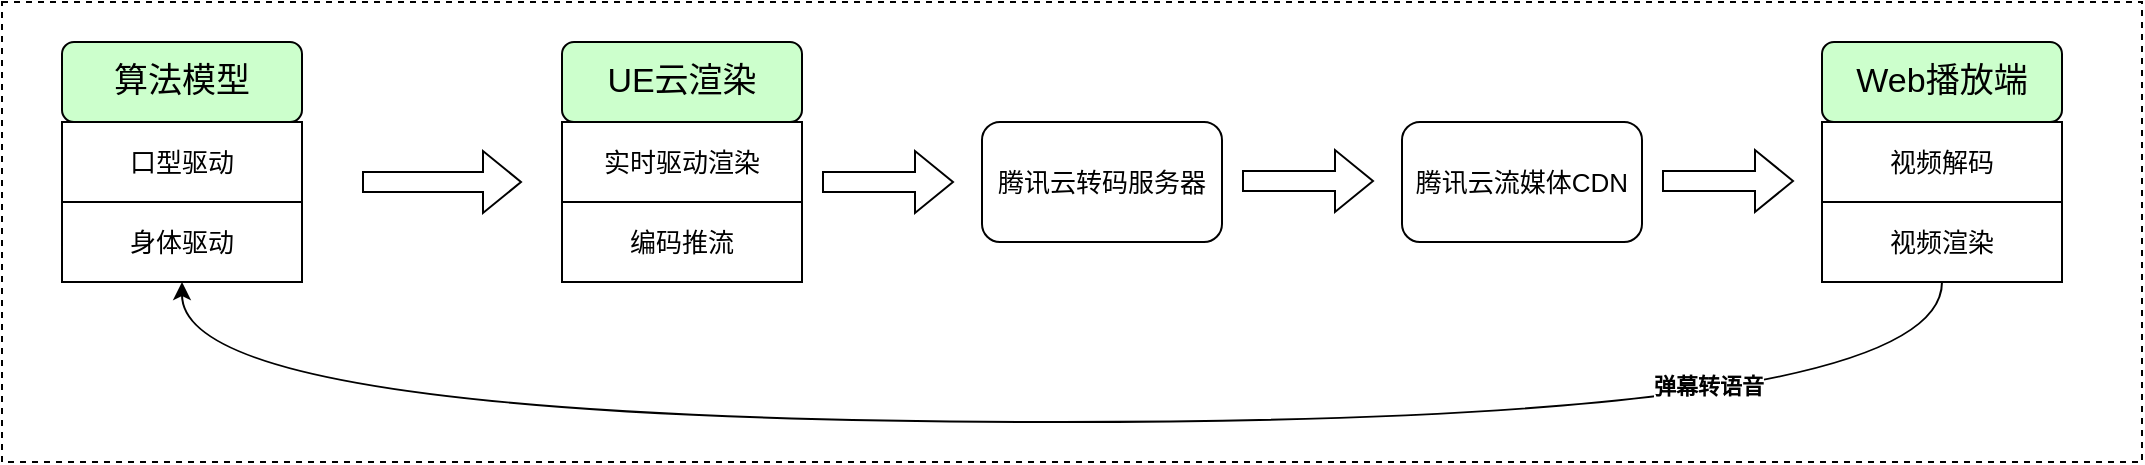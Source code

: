 <mxfile version="21.6.9" type="github">
  <diagram name="第 1 页" id="hJ_DBoBk-C-FibVK5ZLd">
    <mxGraphModel dx="1222" dy="718" grid="1" gridSize="10" guides="1" tooltips="1" connect="1" arrows="1" fold="1" page="1" pageScale="1" pageWidth="827" pageHeight="1169" math="0" shadow="0">
      <root>
        <mxCell id="0" />
        <mxCell id="1" parent="0" />
        <mxCell id="ekaqmwFT2nG-b4KwDdkf-24" value="" style="rounded=0;whiteSpace=wrap;html=1;dashed=1;" vertex="1" parent="1">
          <mxGeometry x="20" y="210" width="1070" height="230" as="geometry" />
        </mxCell>
        <mxCell id="ekaqmwFT2nG-b4KwDdkf-2" value="&lt;font style=&quot;font-size: 13px;&quot;&gt;口型驱动&lt;/font&gt;" style="rounded=0;whiteSpace=wrap;html=1;" vertex="1" parent="1">
          <mxGeometry x="50" y="270" width="120" height="40" as="geometry" />
        </mxCell>
        <mxCell id="ekaqmwFT2nG-b4KwDdkf-3" value="&lt;font style=&quot;font-size: 17px;&quot;&gt;算法模型&lt;/font&gt;" style="rounded=1;whiteSpace=wrap;html=1;fillColor=#CCFFCC;" vertex="1" parent="1">
          <mxGeometry x="50" y="230" width="120" height="40" as="geometry" />
        </mxCell>
        <mxCell id="ekaqmwFT2nG-b4KwDdkf-4" value="身体驱动" style="rounded=0;whiteSpace=wrap;html=1;fontSize=13;" vertex="1" parent="1">
          <mxGeometry x="50" y="310" width="120" height="40" as="geometry" />
        </mxCell>
        <mxCell id="ekaqmwFT2nG-b4KwDdkf-5" value="&lt;font style=&quot;font-size: 17px;&quot;&gt;UE云渲染&lt;/font&gt;" style="rounded=1;whiteSpace=wrap;html=1;fillColor=#CCFFCC;" vertex="1" parent="1">
          <mxGeometry x="300" y="230" width="120" height="40" as="geometry" />
        </mxCell>
        <mxCell id="ekaqmwFT2nG-b4KwDdkf-6" value="&lt;font style=&quot;font-size: 13px;&quot;&gt;实时驱动渲染&lt;/font&gt;" style="rounded=0;whiteSpace=wrap;html=1;" vertex="1" parent="1">
          <mxGeometry x="300" y="270" width="120" height="40" as="geometry" />
        </mxCell>
        <mxCell id="ekaqmwFT2nG-b4KwDdkf-7" value="&lt;font style=&quot;font-size: 13px;&quot;&gt;编码推流&lt;/font&gt;" style="rounded=0;whiteSpace=wrap;html=1;" vertex="1" parent="1">
          <mxGeometry x="300" y="310" width="120" height="40" as="geometry" />
        </mxCell>
        <mxCell id="ekaqmwFT2nG-b4KwDdkf-8" value="&lt;span style=&quot;font-size: 17px;&quot;&gt;Web播放端&lt;/span&gt;" style="rounded=1;whiteSpace=wrap;html=1;fillColor=#CCFFCC;" vertex="1" parent="1">
          <mxGeometry x="930" y="230" width="120" height="40" as="geometry" />
        </mxCell>
        <mxCell id="ekaqmwFT2nG-b4KwDdkf-9" value="&lt;font style=&quot;font-size: 13px;&quot;&gt;视频解码&lt;/font&gt;" style="rounded=0;whiteSpace=wrap;html=1;" vertex="1" parent="1">
          <mxGeometry x="930" y="270" width="120" height="40" as="geometry" />
        </mxCell>
        <mxCell id="ekaqmwFT2nG-b4KwDdkf-10" value="&lt;font style=&quot;font-size: 13px;&quot;&gt;视频渲染&lt;/font&gt;" style="rounded=0;whiteSpace=wrap;html=1;" vertex="1" parent="1">
          <mxGeometry x="930" y="310" width="120" height="40" as="geometry" />
        </mxCell>
        <mxCell id="ekaqmwFT2nG-b4KwDdkf-11" value="&lt;font style=&quot;font-size: 13px;&quot;&gt;腾讯云转码服务器&lt;/font&gt;" style="rounded=1;whiteSpace=wrap;html=1;" vertex="1" parent="1">
          <mxGeometry x="510" y="270" width="120" height="60" as="geometry" />
        </mxCell>
        <mxCell id="ekaqmwFT2nG-b4KwDdkf-12" value="&lt;font style=&quot;font-size: 13px;&quot;&gt;腾讯云流媒体CDN&lt;/font&gt;" style="rounded=1;whiteSpace=wrap;html=1;" vertex="1" parent="1">
          <mxGeometry x="720" y="270" width="120" height="60" as="geometry" />
        </mxCell>
        <mxCell id="ekaqmwFT2nG-b4KwDdkf-14" value="" style="shape=flexArrow;endArrow=classic;html=1;rounded=0;" edge="1" parent="1">
          <mxGeometry width="50" height="50" relative="1" as="geometry">
            <mxPoint x="200" y="300" as="sourcePoint" />
            <mxPoint x="280" y="300" as="targetPoint" />
          </mxGeometry>
        </mxCell>
        <mxCell id="ekaqmwFT2nG-b4KwDdkf-15" value="" style="shape=flexArrow;endArrow=classic;html=1;rounded=0;" edge="1" parent="1">
          <mxGeometry width="50" height="50" relative="1" as="geometry">
            <mxPoint x="430" y="300" as="sourcePoint" />
            <mxPoint x="496" y="300" as="targetPoint" />
          </mxGeometry>
        </mxCell>
        <mxCell id="ekaqmwFT2nG-b4KwDdkf-19" value="" style="shape=flexArrow;endArrow=classic;html=1;rounded=0;" edge="1" parent="1">
          <mxGeometry width="50" height="50" relative="1" as="geometry">
            <mxPoint x="640" y="299.5" as="sourcePoint" />
            <mxPoint x="706" y="299.5" as="targetPoint" />
          </mxGeometry>
        </mxCell>
        <mxCell id="ekaqmwFT2nG-b4KwDdkf-20" value="" style="shape=flexArrow;endArrow=classic;html=1;rounded=0;" edge="1" parent="1">
          <mxGeometry width="50" height="50" relative="1" as="geometry">
            <mxPoint x="850" y="299.5" as="sourcePoint" />
            <mxPoint x="916" y="299.5" as="targetPoint" />
          </mxGeometry>
        </mxCell>
        <mxCell id="ekaqmwFT2nG-b4KwDdkf-21" value="" style="endArrow=classic;html=1;rounded=0;edgeStyle=orthogonalEdgeStyle;curved=1;entryX=0.5;entryY=1;entryDx=0;entryDy=0;exitX=0.5;exitY=1;exitDx=0;exitDy=0;" edge="1" parent="1" source="ekaqmwFT2nG-b4KwDdkf-10" target="ekaqmwFT2nG-b4KwDdkf-4">
          <mxGeometry width="50" height="50" relative="1" as="geometry">
            <mxPoint x="960" y="450" as="sourcePoint" />
            <mxPoint x="970" y="390" as="targetPoint" />
            <Array as="points">
              <mxPoint x="990" y="420" />
              <mxPoint x="110" y="420" />
            </Array>
          </mxGeometry>
        </mxCell>
        <mxCell id="ekaqmwFT2nG-b4KwDdkf-23" value="&lt;b&gt;弹幕转语音&lt;/b&gt;" style="edgeLabel;html=1;align=center;verticalAlign=middle;resizable=0;points=[];" vertex="1" connectable="0" parent="ekaqmwFT2nG-b4KwDdkf-21">
          <mxGeometry x="-0.633" y="-18" relative="1" as="geometry">
            <mxPoint as="offset" />
          </mxGeometry>
        </mxCell>
      </root>
    </mxGraphModel>
  </diagram>
</mxfile>
